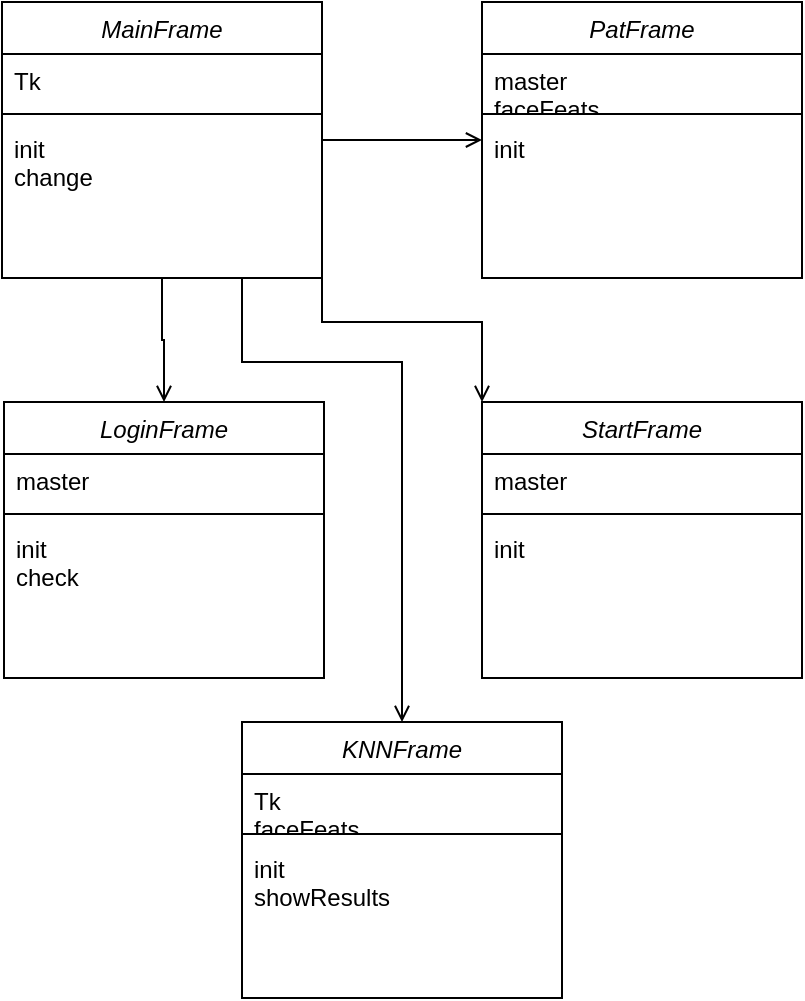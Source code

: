 <mxfile version="13.8.3" type="google"><diagram id="C5RBs43oDa-KdzZeNtuy" name="Page-1"><mxGraphModel dx="1080" dy="482" grid="1" gridSize="10" guides="1" tooltips="1" connect="1" arrows="1" fold="1" page="1" pageScale="1" pageWidth="827" pageHeight="1169" math="0" shadow="0"><root><mxCell id="WIyWlLk6GJQsqaUBKTNV-0"/><mxCell id="WIyWlLk6GJQsqaUBKTNV-1" parent="WIyWlLk6GJQsqaUBKTNV-0"/><mxCell id="zkfFHV4jXpPFQw0GAbJ--0" value="MainFrame" style="swimlane;fontStyle=2;align=center;verticalAlign=top;childLayout=stackLayout;horizontal=1;startSize=26;horizontalStack=0;resizeParent=1;resizeLast=0;collapsible=1;marginBottom=0;rounded=0;shadow=0;strokeWidth=1;" parent="WIyWlLk6GJQsqaUBKTNV-1" vertex="1"><mxGeometry x="40" y="40" width="160" height="138" as="geometry"><mxRectangle x="230" y="140" width="160" height="26" as="alternateBounds"/></mxGeometry></mxCell><mxCell id="zkfFHV4jXpPFQw0GAbJ--1" value="Tk" style="text;align=left;verticalAlign=top;spacingLeft=4;spacingRight=4;overflow=hidden;rotatable=0;points=[[0,0.5],[1,0.5]];portConstraint=eastwest;" parent="zkfFHV4jXpPFQw0GAbJ--0" vertex="1"><mxGeometry y="26" width="160" height="26" as="geometry"/></mxCell><mxCell id="zkfFHV4jXpPFQw0GAbJ--4" value="" style="line;html=1;strokeWidth=1;align=left;verticalAlign=middle;spacingTop=-1;spacingLeft=3;spacingRight=3;rotatable=0;labelPosition=right;points=[];portConstraint=eastwest;" parent="zkfFHV4jXpPFQw0GAbJ--0" vertex="1"><mxGeometry y="52" width="160" height="8" as="geometry"/></mxCell><mxCell id="zkfFHV4jXpPFQw0GAbJ--5" value="init&#10;change" style="text;align=left;verticalAlign=top;spacingLeft=4;spacingRight=4;overflow=hidden;rotatable=0;points=[[0,0.5],[1,0.5]];portConstraint=eastwest;" parent="zkfFHV4jXpPFQw0GAbJ--0" vertex="1"><mxGeometry y="60" width="160" height="50" as="geometry"/></mxCell><mxCell id="zkfFHV4jXpPFQw0GAbJ--26" value="" style="endArrow=open;shadow=0;strokeWidth=1;rounded=0;endFill=1;edgeStyle=elbowEdgeStyle;elbow=vertical;" parent="WIyWlLk6GJQsqaUBKTNV-1" source="zkfFHV4jXpPFQw0GAbJ--0" edge="1"><mxGeometry x="0.5" y="41" relative="1" as="geometry"><mxPoint x="380" y="192" as="sourcePoint"/><mxPoint x="280" y="109" as="targetPoint"/><mxPoint x="-40" y="32" as="offset"/></mxGeometry></mxCell><mxCell id="vNFRHGp3vQFksOJPyaE0-0" value="LoginFrame" style="swimlane;fontStyle=2;align=center;verticalAlign=top;childLayout=stackLayout;horizontal=1;startSize=26;horizontalStack=0;resizeParent=1;resizeLast=0;collapsible=1;marginBottom=0;rounded=0;shadow=0;strokeWidth=1;" vertex="1" parent="WIyWlLk6GJQsqaUBKTNV-1"><mxGeometry x="41" y="240" width="160" height="138" as="geometry"><mxRectangle x="230" y="140" width="160" height="26" as="alternateBounds"/></mxGeometry></mxCell><mxCell id="vNFRHGp3vQFksOJPyaE0-1" value="master" style="text;align=left;verticalAlign=top;spacingLeft=4;spacingRight=4;overflow=hidden;rotatable=0;points=[[0,0.5],[1,0.5]];portConstraint=eastwest;" vertex="1" parent="vNFRHGp3vQFksOJPyaE0-0"><mxGeometry y="26" width="160" height="26" as="geometry"/></mxCell><mxCell id="vNFRHGp3vQFksOJPyaE0-2" value="" style="line;html=1;strokeWidth=1;align=left;verticalAlign=middle;spacingTop=-1;spacingLeft=3;spacingRight=3;rotatable=0;labelPosition=right;points=[];portConstraint=eastwest;" vertex="1" parent="vNFRHGp3vQFksOJPyaE0-0"><mxGeometry y="52" width="160" height="8" as="geometry"/></mxCell><mxCell id="vNFRHGp3vQFksOJPyaE0-3" value="init&#10;check" style="text;align=left;verticalAlign=top;spacingLeft=4;spacingRight=4;overflow=hidden;rotatable=0;points=[[0,0.5],[1,0.5]];portConstraint=eastwest;" vertex="1" parent="vNFRHGp3vQFksOJPyaE0-0"><mxGeometry y="60" width="160" height="50" as="geometry"/></mxCell><mxCell id="vNFRHGp3vQFksOJPyaE0-4" value="" style="endArrow=open;shadow=0;strokeWidth=1;rounded=0;endFill=1;edgeStyle=elbowEdgeStyle;elbow=vertical;exitX=0.5;exitY=1;exitDx=0;exitDy=0;entryX=0.5;entryY=0;entryDx=0;entryDy=0;" edge="1" parent="WIyWlLk6GJQsqaUBKTNV-1" source="zkfFHV4jXpPFQw0GAbJ--0" target="vNFRHGp3vQFksOJPyaE0-0"><mxGeometry x="0.5" y="41" relative="1" as="geometry"><mxPoint x="210" y="119" as="sourcePoint"/><mxPoint x="230" y="190" as="targetPoint"/><mxPoint x="-40" y="32" as="offset"/></mxGeometry></mxCell><mxCell id="vNFRHGp3vQFksOJPyaE0-6" value="StartFrame" style="swimlane;fontStyle=2;align=center;verticalAlign=top;childLayout=stackLayout;horizontal=1;startSize=26;horizontalStack=0;resizeParent=1;resizeLast=0;collapsible=1;marginBottom=0;rounded=0;shadow=0;strokeWidth=1;" vertex="1" parent="WIyWlLk6GJQsqaUBKTNV-1"><mxGeometry x="280" y="240" width="160" height="138" as="geometry"><mxRectangle x="230" y="140" width="160" height="26" as="alternateBounds"/></mxGeometry></mxCell><mxCell id="vNFRHGp3vQFksOJPyaE0-7" value="master&#10;" style="text;align=left;verticalAlign=top;spacingLeft=4;spacingRight=4;overflow=hidden;rotatable=0;points=[[0,0.5],[1,0.5]];portConstraint=eastwest;" vertex="1" parent="vNFRHGp3vQFksOJPyaE0-6"><mxGeometry y="26" width="160" height="26" as="geometry"/></mxCell><mxCell id="vNFRHGp3vQFksOJPyaE0-8" value="" style="line;html=1;strokeWidth=1;align=left;verticalAlign=middle;spacingTop=-1;spacingLeft=3;spacingRight=3;rotatable=0;labelPosition=right;points=[];portConstraint=eastwest;" vertex="1" parent="vNFRHGp3vQFksOJPyaE0-6"><mxGeometry y="52" width="160" height="8" as="geometry"/></mxCell><mxCell id="vNFRHGp3vQFksOJPyaE0-9" value="init" style="text;align=left;verticalAlign=top;spacingLeft=4;spacingRight=4;overflow=hidden;rotatable=0;points=[[0,0.5],[1,0.5]];portConstraint=eastwest;" vertex="1" parent="vNFRHGp3vQFksOJPyaE0-6"><mxGeometry y="60" width="160" height="50" as="geometry"/></mxCell><mxCell id="vNFRHGp3vQFksOJPyaE0-10" value="PatFrame" style="swimlane;fontStyle=2;align=center;verticalAlign=top;childLayout=stackLayout;horizontal=1;startSize=26;horizontalStack=0;resizeParent=1;resizeLast=0;collapsible=1;marginBottom=0;rounded=0;shadow=0;strokeWidth=1;" vertex="1" parent="WIyWlLk6GJQsqaUBKTNV-1"><mxGeometry x="280" y="40" width="160" height="138" as="geometry"><mxRectangle x="230" y="140" width="160" height="26" as="alternateBounds"/></mxGeometry></mxCell><mxCell id="vNFRHGp3vQFksOJPyaE0-11" value="master&#10;faceFeats&#10;img" style="text;align=left;verticalAlign=top;spacingLeft=4;spacingRight=4;overflow=hidden;rotatable=0;points=[[0,0.5],[1,0.5]];portConstraint=eastwest;" vertex="1" parent="vNFRHGp3vQFksOJPyaE0-10"><mxGeometry y="26" width="160" height="26" as="geometry"/></mxCell><mxCell id="vNFRHGp3vQFksOJPyaE0-12" value="" style="line;html=1;strokeWidth=1;align=left;verticalAlign=middle;spacingTop=-1;spacingLeft=3;spacingRight=3;rotatable=0;labelPosition=right;points=[];portConstraint=eastwest;" vertex="1" parent="vNFRHGp3vQFksOJPyaE0-10"><mxGeometry y="52" width="160" height="8" as="geometry"/></mxCell><mxCell id="vNFRHGp3vQFksOJPyaE0-13" value="init" style="text;align=left;verticalAlign=top;spacingLeft=4;spacingRight=4;overflow=hidden;rotatable=0;points=[[0,0.5],[1,0.5]];portConstraint=eastwest;" vertex="1" parent="vNFRHGp3vQFksOJPyaE0-10"><mxGeometry y="60" width="160" height="50" as="geometry"/></mxCell><mxCell id="vNFRHGp3vQFksOJPyaE0-16" value="KNNFrame" style="swimlane;fontStyle=2;align=center;verticalAlign=top;childLayout=stackLayout;horizontal=1;startSize=26;horizontalStack=0;resizeParent=1;resizeLast=0;collapsible=1;marginBottom=0;rounded=0;shadow=0;strokeWidth=1;" vertex="1" parent="WIyWlLk6GJQsqaUBKTNV-1"><mxGeometry x="160" y="400" width="160" height="138" as="geometry"><mxRectangle x="230" y="140" width="160" height="26" as="alternateBounds"/></mxGeometry></mxCell><mxCell id="vNFRHGp3vQFksOJPyaE0-17" value="Tk&#10;faceFeats&#10;first40faces&#10;ratio_df" style="text;align=left;verticalAlign=top;spacingLeft=4;spacingRight=4;overflow=hidden;rotatable=0;points=[[0,0.5],[1,0.5]];portConstraint=eastwest;" vertex="1" parent="vNFRHGp3vQFksOJPyaE0-16"><mxGeometry y="26" width="160" height="26" as="geometry"/></mxCell><mxCell id="vNFRHGp3vQFksOJPyaE0-18" value="" style="line;html=1;strokeWidth=1;align=left;verticalAlign=middle;spacingTop=-1;spacingLeft=3;spacingRight=3;rotatable=0;labelPosition=right;points=[];portConstraint=eastwest;" vertex="1" parent="vNFRHGp3vQFksOJPyaE0-16"><mxGeometry y="52" width="160" height="8" as="geometry"/></mxCell><mxCell id="vNFRHGp3vQFksOJPyaE0-19" value="init&#10;showResults" style="text;align=left;verticalAlign=top;spacingLeft=4;spacingRight=4;overflow=hidden;rotatable=0;points=[[0,0.5],[1,0.5]];portConstraint=eastwest;" vertex="1" parent="vNFRHGp3vQFksOJPyaE0-16"><mxGeometry y="60" width="160" height="50" as="geometry"/></mxCell><mxCell id="vNFRHGp3vQFksOJPyaE0-20" value="" style="endArrow=open;shadow=0;strokeWidth=1;rounded=0;endFill=1;edgeStyle=elbowEdgeStyle;elbow=vertical;exitX=1;exitY=1;exitDx=0;exitDy=0;entryX=0;entryY=0;entryDx=0;entryDy=0;" edge="1" parent="WIyWlLk6GJQsqaUBKTNV-1" source="zkfFHV4jXpPFQw0GAbJ--0" target="vNFRHGp3vQFksOJPyaE0-6"><mxGeometry x="0.5" y="41" relative="1" as="geometry"><mxPoint x="130" y="188" as="sourcePoint"/><mxPoint x="130" y="250" as="targetPoint"/><mxPoint x="-40" y="32" as="offset"/><Array as="points"><mxPoint x="240" y="200"/></Array></mxGeometry></mxCell><mxCell id="vNFRHGp3vQFksOJPyaE0-21" value="" style="endArrow=open;shadow=0;strokeWidth=1;rounded=0;endFill=1;edgeStyle=elbowEdgeStyle;elbow=vertical;exitX=0.75;exitY=1;exitDx=0;exitDy=0;entryX=0.5;entryY=0;entryDx=0;entryDy=0;" edge="1" parent="WIyWlLk6GJQsqaUBKTNV-1" source="zkfFHV4jXpPFQw0GAbJ--0" target="vNFRHGp3vQFksOJPyaE0-16"><mxGeometry x="0.5" y="41" relative="1" as="geometry"><mxPoint x="140" y="198" as="sourcePoint"/><mxPoint x="140" y="260" as="targetPoint"/><mxPoint x="-40" y="32" as="offset"/><Array as="points"><mxPoint x="210" y="220"/></Array></mxGeometry></mxCell></root></mxGraphModel></diagram></mxfile>